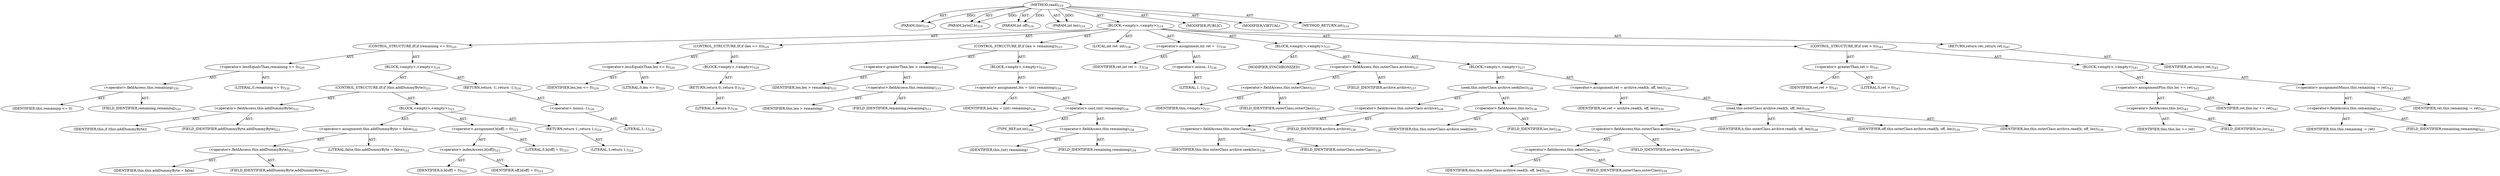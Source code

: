digraph "read" {  
"111669149712" [label = <(METHOD,read)<SUB>519</SUB>> ]
"115964117020" [label = <(PARAM,this)<SUB>519</SUB>> ]
"115964117021" [label = <(PARAM,byte[] b)<SUB>519</SUB>> ]
"115964117022" [label = <(PARAM,int off)<SUB>519</SUB>> ]
"115964117023" [label = <(PARAM,int len)<SUB>519</SUB>> ]
"25769803836" [label = <(BLOCK,&lt;empty&gt;,&lt;empty&gt;)<SUB>519</SUB>> ]
"47244640273" [label = <(CONTROL_STRUCTURE,IF,if (remaining &lt;= 0))<SUB>520</SUB>> ]
"30064771445" [label = <(&lt;operator&gt;.lessEqualsThan,remaining &lt;= 0)<SUB>520</SUB>> ]
"30064771446" [label = <(&lt;operator&gt;.fieldAccess,this.remaining)<SUB>520</SUB>> ]
"68719477056" [label = <(IDENTIFIER,this,remaining &lt;= 0)> ]
"55834574919" [label = <(FIELD_IDENTIFIER,remaining,remaining)<SUB>520</SUB>> ]
"90194313273" [label = <(LITERAL,0,remaining &lt;= 0)<SUB>520</SUB>> ]
"25769803837" [label = <(BLOCK,&lt;empty&gt;,&lt;empty&gt;)<SUB>520</SUB>> ]
"47244640274" [label = <(CONTROL_STRUCTURE,IF,if (this.addDummyByte))<SUB>521</SUB>> ]
"30064771447" [label = <(&lt;operator&gt;.fieldAccess,this.addDummyByte)<SUB>521</SUB>> ]
"68719477057" [label = <(IDENTIFIER,this,if (this.addDummyByte))> ]
"55834574920" [label = <(FIELD_IDENTIFIER,addDummyByte,addDummyByte)<SUB>521</SUB>> ]
"25769803838" [label = <(BLOCK,&lt;empty&gt;,&lt;empty&gt;)<SUB>521</SUB>> ]
"30064771448" [label = <(&lt;operator&gt;.assignment,this.addDummyByte = false)<SUB>522</SUB>> ]
"30064771449" [label = <(&lt;operator&gt;.fieldAccess,this.addDummyByte)<SUB>522</SUB>> ]
"68719477058" [label = <(IDENTIFIER,this,this.addDummyByte = false)> ]
"55834574921" [label = <(FIELD_IDENTIFIER,addDummyByte,addDummyByte)<SUB>522</SUB>> ]
"90194313274" [label = <(LITERAL,false,this.addDummyByte = false)<SUB>522</SUB>> ]
"30064771450" [label = <(&lt;operator&gt;.assignment,b[off] = 0)<SUB>523</SUB>> ]
"30064771451" [label = <(&lt;operator&gt;.indexAccess,b[off])<SUB>523</SUB>> ]
"68719477059" [label = <(IDENTIFIER,b,b[off] = 0)<SUB>523</SUB>> ]
"68719477060" [label = <(IDENTIFIER,off,b[off] = 0)<SUB>523</SUB>> ]
"90194313275" [label = <(LITERAL,0,b[off] = 0)<SUB>523</SUB>> ]
"146028888076" [label = <(RETURN,return 1;,return 1;)<SUB>524</SUB>> ]
"90194313276" [label = <(LITERAL,1,return 1;)<SUB>524</SUB>> ]
"146028888077" [label = <(RETURN,return -1;,return -1;)<SUB>526</SUB>> ]
"30064771452" [label = <(&lt;operator&gt;.minus,-1)<SUB>526</SUB>> ]
"90194313277" [label = <(LITERAL,1,-1)<SUB>526</SUB>> ]
"47244640275" [label = <(CONTROL_STRUCTURE,IF,if (len &lt;= 0))<SUB>529</SUB>> ]
"30064771453" [label = <(&lt;operator&gt;.lessEqualsThan,len &lt;= 0)<SUB>529</SUB>> ]
"68719477061" [label = <(IDENTIFIER,len,len &lt;= 0)<SUB>529</SUB>> ]
"90194313278" [label = <(LITERAL,0,len &lt;= 0)<SUB>529</SUB>> ]
"25769803839" [label = <(BLOCK,&lt;empty&gt;,&lt;empty&gt;)<SUB>529</SUB>> ]
"146028888078" [label = <(RETURN,return 0;,return 0;)<SUB>530</SUB>> ]
"90194313279" [label = <(LITERAL,0,return 0;)<SUB>530</SUB>> ]
"47244640276" [label = <(CONTROL_STRUCTURE,IF,if (len &gt; remaining))<SUB>533</SUB>> ]
"30064771454" [label = <(&lt;operator&gt;.greaterThan,len &gt; remaining)<SUB>533</SUB>> ]
"68719477062" [label = <(IDENTIFIER,len,len &gt; remaining)<SUB>533</SUB>> ]
"30064771455" [label = <(&lt;operator&gt;.fieldAccess,this.remaining)<SUB>533</SUB>> ]
"68719477063" [label = <(IDENTIFIER,this,len &gt; remaining)> ]
"55834574922" [label = <(FIELD_IDENTIFIER,remaining,remaining)<SUB>533</SUB>> ]
"25769803840" [label = <(BLOCK,&lt;empty&gt;,&lt;empty&gt;)<SUB>533</SUB>> ]
"30064771456" [label = <(&lt;operator&gt;.assignment,len = (int) remaining)<SUB>534</SUB>> ]
"68719477064" [label = <(IDENTIFIER,len,len = (int) remaining)<SUB>534</SUB>> ]
"30064771457" [label = <(&lt;operator&gt;.cast,(int) remaining)<SUB>534</SUB>> ]
"180388626447" [label = <(TYPE_REF,int,int)<SUB>534</SUB>> ]
"30064771458" [label = <(&lt;operator&gt;.fieldAccess,this.remaining)<SUB>534</SUB>> ]
"68719477065" [label = <(IDENTIFIER,this,(int) remaining)> ]
"55834574923" [label = <(FIELD_IDENTIFIER,remaining,remaining)<SUB>534</SUB>> ]
"94489280564" [label = <(LOCAL,int ret: int)<SUB>536</SUB>> ]
"30064771459" [label = <(&lt;operator&gt;.assignment,int ret = -1)<SUB>536</SUB>> ]
"68719477066" [label = <(IDENTIFIER,ret,int ret = -1)<SUB>536</SUB>> ]
"30064771460" [label = <(&lt;operator&gt;.minus,-1)<SUB>536</SUB>> ]
"90194313280" [label = <(LITERAL,1,-1)<SUB>536</SUB>> ]
"25769803841" [label = <(BLOCK,&lt;empty&gt;,&lt;empty&gt;)<SUB>537</SUB>> ]
"133143986224" [label = <(MODIFIER,SYNCHRONIZED)> ]
"30064771461" [label = <(&lt;operator&gt;.fieldAccess,this.outerClass.archive)<SUB>537</SUB>> ]
"30064771462" [label = <(&lt;operator&gt;.fieldAccess,this.outerClass)<SUB>537</SUB>> ]
"68719477067" [label = <(IDENTIFIER,this,&lt;empty&gt;)<SUB>537</SUB>> ]
"55834574924" [label = <(FIELD_IDENTIFIER,outerClass,outerClass)<SUB>537</SUB>> ]
"55834574925" [label = <(FIELD_IDENTIFIER,archive,archive)<SUB>537</SUB>> ]
"25769803842" [label = <(BLOCK,&lt;empty&gt;,&lt;empty&gt;)<SUB>537</SUB>> ]
"30064771463" [label = <(seek,this.outerClass.archive.seek(loc))<SUB>538</SUB>> ]
"30064771464" [label = <(&lt;operator&gt;.fieldAccess,this.outerClass.archive)<SUB>538</SUB>> ]
"30064771465" [label = <(&lt;operator&gt;.fieldAccess,this.outerClass)<SUB>538</SUB>> ]
"68719477068" [label = <(IDENTIFIER,this,this.outerClass.archive.seek(loc))<SUB>538</SUB>> ]
"55834574926" [label = <(FIELD_IDENTIFIER,outerClass,outerClass)<SUB>538</SUB>> ]
"55834574927" [label = <(FIELD_IDENTIFIER,archive,archive)<SUB>538</SUB>> ]
"30064771466" [label = <(&lt;operator&gt;.fieldAccess,this.loc)<SUB>538</SUB>> ]
"68719477069" [label = <(IDENTIFIER,this,this.outerClass.archive.seek(loc))> ]
"55834574928" [label = <(FIELD_IDENTIFIER,loc,loc)<SUB>538</SUB>> ]
"30064771467" [label = <(&lt;operator&gt;.assignment,ret = archive.read(b, off, len))<SUB>539</SUB>> ]
"68719477070" [label = <(IDENTIFIER,ret,ret = archive.read(b, off, len))<SUB>539</SUB>> ]
"30064771468" [label = <(read,this.outerClass.archive.read(b, off, len))<SUB>539</SUB>> ]
"30064771469" [label = <(&lt;operator&gt;.fieldAccess,this.outerClass.archive)<SUB>539</SUB>> ]
"30064771470" [label = <(&lt;operator&gt;.fieldAccess,this.outerClass)<SUB>539</SUB>> ]
"68719477071" [label = <(IDENTIFIER,this,this.outerClass.archive.read(b, off, len))<SUB>539</SUB>> ]
"55834574929" [label = <(FIELD_IDENTIFIER,outerClass,outerClass)<SUB>539</SUB>> ]
"55834574930" [label = <(FIELD_IDENTIFIER,archive,archive)<SUB>539</SUB>> ]
"68719477072" [label = <(IDENTIFIER,b,this.outerClass.archive.read(b, off, len))<SUB>539</SUB>> ]
"68719477073" [label = <(IDENTIFIER,off,this.outerClass.archive.read(b, off, len))<SUB>539</SUB>> ]
"68719477074" [label = <(IDENTIFIER,len,this.outerClass.archive.read(b, off, len))<SUB>539</SUB>> ]
"47244640277" [label = <(CONTROL_STRUCTURE,IF,if (ret &gt; 0))<SUB>541</SUB>> ]
"30064771471" [label = <(&lt;operator&gt;.greaterThan,ret &gt; 0)<SUB>541</SUB>> ]
"68719477075" [label = <(IDENTIFIER,ret,ret &gt; 0)<SUB>541</SUB>> ]
"90194313281" [label = <(LITERAL,0,ret &gt; 0)<SUB>541</SUB>> ]
"25769803843" [label = <(BLOCK,&lt;empty&gt;,&lt;empty&gt;)<SUB>541</SUB>> ]
"30064771472" [label = <(&lt;operator&gt;.assignmentPlus,this.loc += ret)<SUB>542</SUB>> ]
"30064771473" [label = <(&lt;operator&gt;.fieldAccess,this.loc)<SUB>542</SUB>> ]
"68719477076" [label = <(IDENTIFIER,this,this.loc += ret)> ]
"55834574931" [label = <(FIELD_IDENTIFIER,loc,loc)<SUB>542</SUB>> ]
"68719477077" [label = <(IDENTIFIER,ret,this.loc += ret)<SUB>542</SUB>> ]
"30064771474" [label = <(&lt;operator&gt;.assignmentMinus,this.remaining -= ret)<SUB>543</SUB>> ]
"30064771475" [label = <(&lt;operator&gt;.fieldAccess,this.remaining)<SUB>543</SUB>> ]
"68719477078" [label = <(IDENTIFIER,this,this.remaining -= ret)> ]
"55834574932" [label = <(FIELD_IDENTIFIER,remaining,remaining)<SUB>543</SUB>> ]
"68719477079" [label = <(IDENTIFIER,ret,this.remaining -= ret)<SUB>543</SUB>> ]
"146028888079" [label = <(RETURN,return ret;,return ret;)<SUB>545</SUB>> ]
"68719477080" [label = <(IDENTIFIER,ret,return ret;)<SUB>545</SUB>> ]
"133143986225" [label = <(MODIFIER,PUBLIC)> ]
"133143986226" [label = <(MODIFIER,VIRTUAL)> ]
"128849018896" [label = <(METHOD_RETURN,int)<SUB>519</SUB>> ]
  "111669149712" -> "115964117020"  [ label = "AST: "] 
  "111669149712" -> "115964117021"  [ label = "AST: "] 
  "111669149712" -> "115964117022"  [ label = "AST: "] 
  "111669149712" -> "115964117023"  [ label = "AST: "] 
  "111669149712" -> "25769803836"  [ label = "AST: "] 
  "111669149712" -> "133143986225"  [ label = "AST: "] 
  "111669149712" -> "133143986226"  [ label = "AST: "] 
  "111669149712" -> "128849018896"  [ label = "AST: "] 
  "25769803836" -> "47244640273"  [ label = "AST: "] 
  "25769803836" -> "47244640275"  [ label = "AST: "] 
  "25769803836" -> "47244640276"  [ label = "AST: "] 
  "25769803836" -> "94489280564"  [ label = "AST: "] 
  "25769803836" -> "30064771459"  [ label = "AST: "] 
  "25769803836" -> "25769803841"  [ label = "AST: "] 
  "25769803836" -> "47244640277"  [ label = "AST: "] 
  "25769803836" -> "146028888079"  [ label = "AST: "] 
  "47244640273" -> "30064771445"  [ label = "AST: "] 
  "47244640273" -> "25769803837"  [ label = "AST: "] 
  "30064771445" -> "30064771446"  [ label = "AST: "] 
  "30064771445" -> "90194313273"  [ label = "AST: "] 
  "30064771446" -> "68719477056"  [ label = "AST: "] 
  "30064771446" -> "55834574919"  [ label = "AST: "] 
  "25769803837" -> "47244640274"  [ label = "AST: "] 
  "25769803837" -> "146028888077"  [ label = "AST: "] 
  "47244640274" -> "30064771447"  [ label = "AST: "] 
  "47244640274" -> "25769803838"  [ label = "AST: "] 
  "30064771447" -> "68719477057"  [ label = "AST: "] 
  "30064771447" -> "55834574920"  [ label = "AST: "] 
  "25769803838" -> "30064771448"  [ label = "AST: "] 
  "25769803838" -> "30064771450"  [ label = "AST: "] 
  "25769803838" -> "146028888076"  [ label = "AST: "] 
  "30064771448" -> "30064771449"  [ label = "AST: "] 
  "30064771448" -> "90194313274"  [ label = "AST: "] 
  "30064771449" -> "68719477058"  [ label = "AST: "] 
  "30064771449" -> "55834574921"  [ label = "AST: "] 
  "30064771450" -> "30064771451"  [ label = "AST: "] 
  "30064771450" -> "90194313275"  [ label = "AST: "] 
  "30064771451" -> "68719477059"  [ label = "AST: "] 
  "30064771451" -> "68719477060"  [ label = "AST: "] 
  "146028888076" -> "90194313276"  [ label = "AST: "] 
  "146028888077" -> "30064771452"  [ label = "AST: "] 
  "30064771452" -> "90194313277"  [ label = "AST: "] 
  "47244640275" -> "30064771453"  [ label = "AST: "] 
  "47244640275" -> "25769803839"  [ label = "AST: "] 
  "30064771453" -> "68719477061"  [ label = "AST: "] 
  "30064771453" -> "90194313278"  [ label = "AST: "] 
  "25769803839" -> "146028888078"  [ label = "AST: "] 
  "146028888078" -> "90194313279"  [ label = "AST: "] 
  "47244640276" -> "30064771454"  [ label = "AST: "] 
  "47244640276" -> "25769803840"  [ label = "AST: "] 
  "30064771454" -> "68719477062"  [ label = "AST: "] 
  "30064771454" -> "30064771455"  [ label = "AST: "] 
  "30064771455" -> "68719477063"  [ label = "AST: "] 
  "30064771455" -> "55834574922"  [ label = "AST: "] 
  "25769803840" -> "30064771456"  [ label = "AST: "] 
  "30064771456" -> "68719477064"  [ label = "AST: "] 
  "30064771456" -> "30064771457"  [ label = "AST: "] 
  "30064771457" -> "180388626447"  [ label = "AST: "] 
  "30064771457" -> "30064771458"  [ label = "AST: "] 
  "30064771458" -> "68719477065"  [ label = "AST: "] 
  "30064771458" -> "55834574923"  [ label = "AST: "] 
  "30064771459" -> "68719477066"  [ label = "AST: "] 
  "30064771459" -> "30064771460"  [ label = "AST: "] 
  "30064771460" -> "90194313280"  [ label = "AST: "] 
  "25769803841" -> "133143986224"  [ label = "AST: "] 
  "25769803841" -> "30064771461"  [ label = "AST: "] 
  "25769803841" -> "25769803842"  [ label = "AST: "] 
  "30064771461" -> "30064771462"  [ label = "AST: "] 
  "30064771461" -> "55834574925"  [ label = "AST: "] 
  "30064771462" -> "68719477067"  [ label = "AST: "] 
  "30064771462" -> "55834574924"  [ label = "AST: "] 
  "25769803842" -> "30064771463"  [ label = "AST: "] 
  "25769803842" -> "30064771467"  [ label = "AST: "] 
  "30064771463" -> "30064771464"  [ label = "AST: "] 
  "30064771463" -> "30064771466"  [ label = "AST: "] 
  "30064771464" -> "30064771465"  [ label = "AST: "] 
  "30064771464" -> "55834574927"  [ label = "AST: "] 
  "30064771465" -> "68719477068"  [ label = "AST: "] 
  "30064771465" -> "55834574926"  [ label = "AST: "] 
  "30064771466" -> "68719477069"  [ label = "AST: "] 
  "30064771466" -> "55834574928"  [ label = "AST: "] 
  "30064771467" -> "68719477070"  [ label = "AST: "] 
  "30064771467" -> "30064771468"  [ label = "AST: "] 
  "30064771468" -> "30064771469"  [ label = "AST: "] 
  "30064771468" -> "68719477072"  [ label = "AST: "] 
  "30064771468" -> "68719477073"  [ label = "AST: "] 
  "30064771468" -> "68719477074"  [ label = "AST: "] 
  "30064771469" -> "30064771470"  [ label = "AST: "] 
  "30064771469" -> "55834574930"  [ label = "AST: "] 
  "30064771470" -> "68719477071"  [ label = "AST: "] 
  "30064771470" -> "55834574929"  [ label = "AST: "] 
  "47244640277" -> "30064771471"  [ label = "AST: "] 
  "47244640277" -> "25769803843"  [ label = "AST: "] 
  "30064771471" -> "68719477075"  [ label = "AST: "] 
  "30064771471" -> "90194313281"  [ label = "AST: "] 
  "25769803843" -> "30064771472"  [ label = "AST: "] 
  "25769803843" -> "30064771474"  [ label = "AST: "] 
  "30064771472" -> "30064771473"  [ label = "AST: "] 
  "30064771472" -> "68719477077"  [ label = "AST: "] 
  "30064771473" -> "68719477076"  [ label = "AST: "] 
  "30064771473" -> "55834574931"  [ label = "AST: "] 
  "30064771474" -> "30064771475"  [ label = "AST: "] 
  "30064771474" -> "68719477079"  [ label = "AST: "] 
  "30064771475" -> "68719477078"  [ label = "AST: "] 
  "30064771475" -> "55834574932"  [ label = "AST: "] 
  "146028888079" -> "68719477080"  [ label = "AST: "] 
  "111669149712" -> "115964117020"  [ label = "DDG: "] 
  "111669149712" -> "115964117021"  [ label = "DDG: "] 
  "111669149712" -> "115964117022"  [ label = "DDG: "] 
  "111669149712" -> "115964117023"  [ label = "DDG: "] 
}

